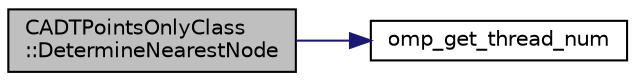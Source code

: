 digraph "CADTPointsOnlyClass::DetermineNearestNode"
{
 // LATEX_PDF_SIZE
  edge [fontname="Helvetica",fontsize="10",labelfontname="Helvetica",labelfontsize="10"];
  node [fontname="Helvetica",fontsize="10",shape=record];
  rankdir="LR";
  Node1 [label="CADTPointsOnlyClass\l::DetermineNearestNode",height=0.2,width=0.4,color="black", fillcolor="grey75", style="filled", fontcolor="black",tooltip="Function, which determines the nearest node in the ADT for the given coordinate."];
  Node1 -> Node2 [color="midnightblue",fontsize="10",style="solid",fontname="Helvetica"];
  Node2 [label="omp_get_thread_num",height=0.2,width=0.4,color="black", fillcolor="white", style="filled",URL="$omp__structure_8hpp.html#aad63dd7e34961dbbd2e8774e7f6bc2d0",tooltip="Index of current thread, akin to MPI rank."];
}

